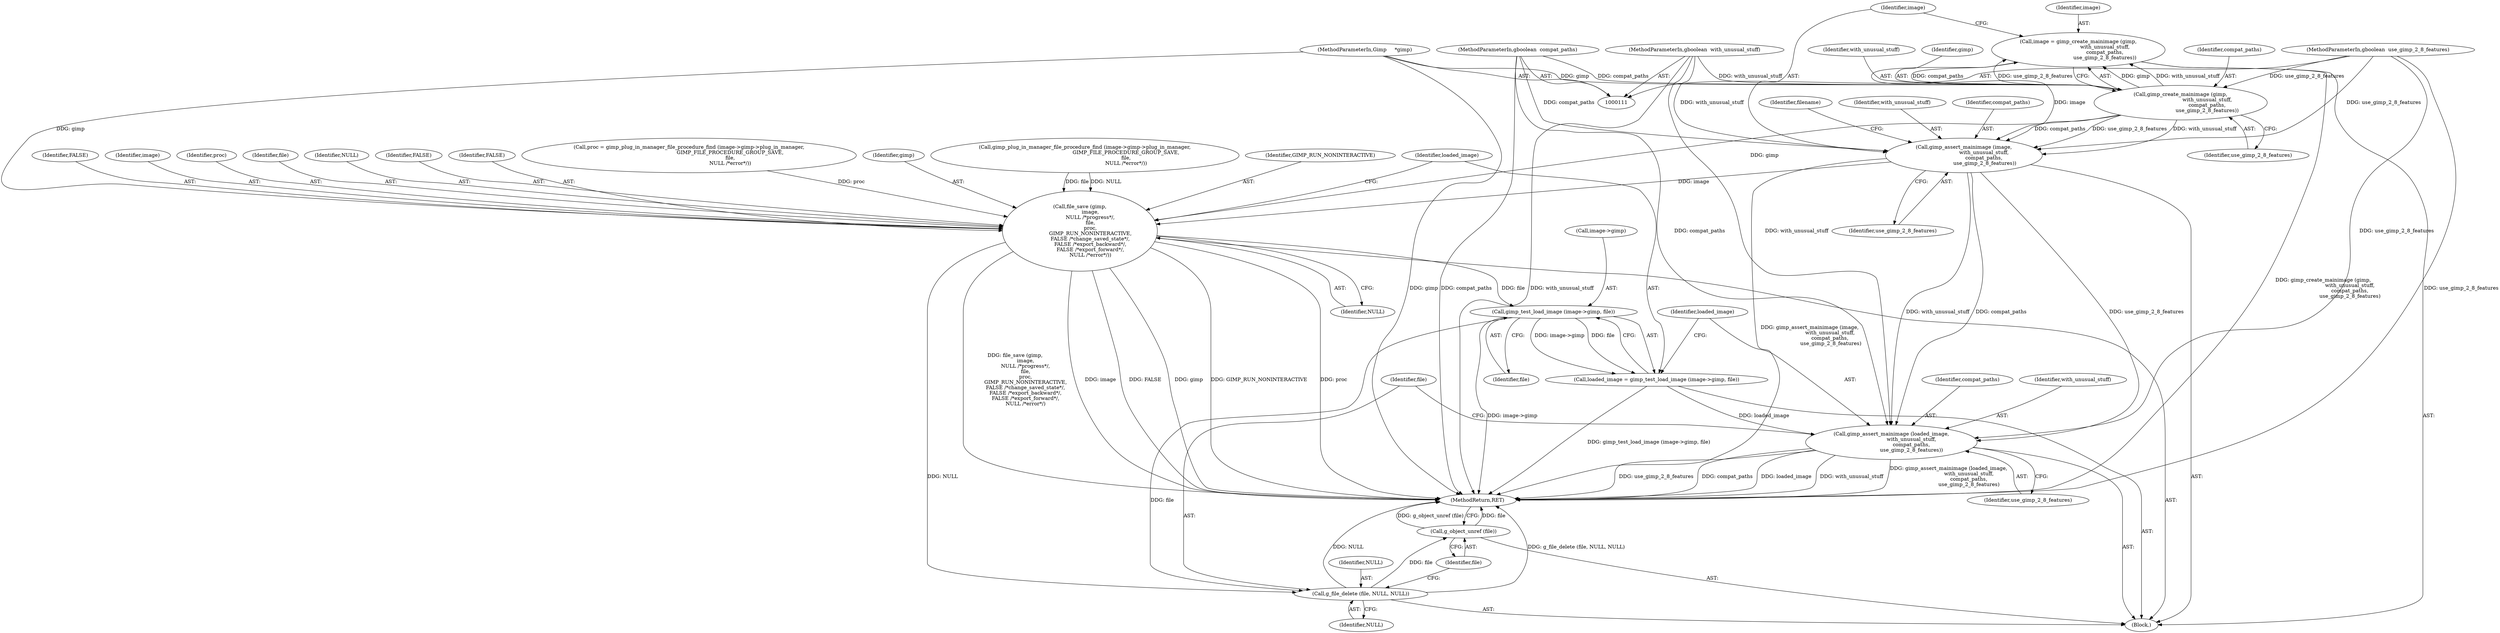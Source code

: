 digraph "0_gimp_c21eff4b031acb04fb4dfce8bd5fdfecc2b6524f@API" {
"1000122" [label="(Call,image = gimp_create_mainimage (gimp,\n                                 with_unusual_stuff,\n                                 compat_paths,\n                                 use_gimp_2_8_features))"];
"1000124" [label="(Call,gimp_create_mainimage (gimp,\n                                 with_unusual_stuff,\n                                 compat_paths,\n                                 use_gimp_2_8_features))"];
"1000112" [label="(MethodParameterIn,Gimp     *gimp)"];
"1000113" [label="(MethodParameterIn,gboolean  with_unusual_stuff)"];
"1000114" [label="(MethodParameterIn,gboolean  compat_paths)"];
"1000115" [label="(MethodParameterIn,gboolean  use_gimp_2_8_features)"];
"1000129" [label="(Call,gimp_assert_mainimage (image,\n                         with_unusual_stuff,\n                         compat_paths,\n                          use_gimp_2_8_features))"];
"1000157" [label="(Call,file_save (gimp,\n             image,\n             NULL /*progress*/,\n             file,\n             proc,\n             GIMP_RUN_NONINTERACTIVE,\n             FALSE /*change_saved_state*/,\n             FALSE /*export_backward*/,\n             FALSE /*export_forward*/,\n             NULL /*error*/))"];
"1000170" [label="(Call,gimp_test_load_image (image->gimp, file))"];
"1000168" [label="(Call,loaded_image = gimp_test_load_image (image->gimp, file))"];
"1000175" [label="(Call,gimp_assert_mainimage (loaded_image,\n                         with_unusual_stuff,\n                         compat_paths,\n                         use_gimp_2_8_features))"];
"1000180" [label="(Call,g_file_delete (file, NULL, NULL))"];
"1000184" [label="(Call,g_object_unref (file))"];
"1000168" [label="(Call,loaded_image = gimp_test_load_image (image->gimp, file))"];
"1000128" [label="(Identifier,use_gimp_2_8_features)"];
"1000135" [label="(Identifier,filename)"];
"1000148" [label="(Call,gimp_plug_in_manager_file_procedure_find (image->gimp->plug_in_manager,\n                                                   GIMP_FILE_PROCEDURE_GROUP_SAVE,\n                                                   file,\n                                                   NULL /*error*/))"];
"1000185" [label="(Identifier,file)"];
"1000112" [label="(MethodParameterIn,Gimp     *gimp)"];
"1000175" [label="(Call,gimp_assert_mainimage (loaded_image,\n                         with_unusual_stuff,\n                         compat_paths,\n                         use_gimp_2_8_features))"];
"1000176" [label="(Identifier,loaded_image)"];
"1000182" [label="(Identifier,NULL)"];
"1000163" [label="(Identifier,GIMP_RUN_NONINTERACTIVE)"];
"1000122" [label="(Call,image = gimp_create_mainimage (gimp,\n                                 with_unusual_stuff,\n                                 compat_paths,\n                                 use_gimp_2_8_features))"];
"1000169" [label="(Identifier,loaded_image)"];
"1000179" [label="(Identifier,use_gimp_2_8_features)"];
"1000113" [label="(MethodParameterIn,gboolean  with_unusual_stuff)"];
"1000174" [label="(Identifier,file)"];
"1000170" [label="(Call,gimp_test_load_image (image->gimp, file))"];
"1000166" [label="(Identifier,FALSE)"];
"1000171" [label="(Call,image->gimp)"];
"1000159" [label="(Identifier,image)"];
"1000162" [label="(Identifier,proc)"];
"1000178" [label="(Identifier,compat_paths)"];
"1000180" [label="(Call,g_file_delete (file, NULL, NULL))"];
"1000181" [label="(Identifier,file)"];
"1000161" [label="(Identifier,file)"];
"1000186" [label="(MethodReturn,RET)"];
"1000125" [label="(Identifier,gimp)"];
"1000177" [label="(Identifier,with_unusual_stuff)"];
"1000131" [label="(Identifier,with_unusual_stuff)"];
"1000116" [label="(Block,)"];
"1000160" [label="(Identifier,NULL)"];
"1000164" [label="(Identifier,FALSE)"];
"1000127" [label="(Identifier,compat_paths)"];
"1000132" [label="(Identifier,compat_paths)"];
"1000165" [label="(Identifier,FALSE)"];
"1000115" [label="(MethodParameterIn,gboolean  use_gimp_2_8_features)"];
"1000146" [label="(Call,proc = gimp_plug_in_manager_file_procedure_find (image->gimp->plug_in_manager,\n                                                   GIMP_FILE_PROCEDURE_GROUP_SAVE,\n                                                   file,\n                                                   NULL /*error*/))"];
"1000114" [label="(MethodParameterIn,gboolean  compat_paths)"];
"1000123" [label="(Identifier,image)"];
"1000133" [label="(Identifier,use_gimp_2_8_features)"];
"1000158" [label="(Identifier,gimp)"];
"1000184" [label="(Call,g_object_unref (file))"];
"1000130" [label="(Identifier,image)"];
"1000124" [label="(Call,gimp_create_mainimage (gimp,\n                                 with_unusual_stuff,\n                                 compat_paths,\n                                 use_gimp_2_8_features))"];
"1000129" [label="(Call,gimp_assert_mainimage (image,\n                         with_unusual_stuff,\n                         compat_paths,\n                          use_gimp_2_8_features))"];
"1000126" [label="(Identifier,with_unusual_stuff)"];
"1000157" [label="(Call,file_save (gimp,\n             image,\n             NULL /*progress*/,\n             file,\n             proc,\n             GIMP_RUN_NONINTERACTIVE,\n             FALSE /*change_saved_state*/,\n             FALSE /*export_backward*/,\n             FALSE /*export_forward*/,\n             NULL /*error*/))"];
"1000167" [label="(Identifier,NULL)"];
"1000183" [label="(Identifier,NULL)"];
"1000122" -> "1000116"  [label="AST: "];
"1000122" -> "1000124"  [label="CFG: "];
"1000123" -> "1000122"  [label="AST: "];
"1000124" -> "1000122"  [label="AST: "];
"1000130" -> "1000122"  [label="CFG: "];
"1000122" -> "1000186"  [label="DDG: gimp_create_mainimage (gimp,\n                                 with_unusual_stuff,\n                                 compat_paths,\n                                 use_gimp_2_8_features)"];
"1000124" -> "1000122"  [label="DDG: gimp"];
"1000124" -> "1000122"  [label="DDG: with_unusual_stuff"];
"1000124" -> "1000122"  [label="DDG: compat_paths"];
"1000124" -> "1000122"  [label="DDG: use_gimp_2_8_features"];
"1000122" -> "1000129"  [label="DDG: image"];
"1000124" -> "1000128"  [label="CFG: "];
"1000125" -> "1000124"  [label="AST: "];
"1000126" -> "1000124"  [label="AST: "];
"1000127" -> "1000124"  [label="AST: "];
"1000128" -> "1000124"  [label="AST: "];
"1000112" -> "1000124"  [label="DDG: gimp"];
"1000113" -> "1000124"  [label="DDG: with_unusual_stuff"];
"1000114" -> "1000124"  [label="DDG: compat_paths"];
"1000115" -> "1000124"  [label="DDG: use_gimp_2_8_features"];
"1000124" -> "1000129"  [label="DDG: with_unusual_stuff"];
"1000124" -> "1000129"  [label="DDG: compat_paths"];
"1000124" -> "1000129"  [label="DDG: use_gimp_2_8_features"];
"1000124" -> "1000157"  [label="DDG: gimp"];
"1000112" -> "1000111"  [label="AST: "];
"1000112" -> "1000186"  [label="DDG: gimp"];
"1000112" -> "1000157"  [label="DDG: gimp"];
"1000113" -> "1000111"  [label="AST: "];
"1000113" -> "1000186"  [label="DDG: with_unusual_stuff"];
"1000113" -> "1000129"  [label="DDG: with_unusual_stuff"];
"1000113" -> "1000175"  [label="DDG: with_unusual_stuff"];
"1000114" -> "1000111"  [label="AST: "];
"1000114" -> "1000186"  [label="DDG: compat_paths"];
"1000114" -> "1000129"  [label="DDG: compat_paths"];
"1000114" -> "1000175"  [label="DDG: compat_paths"];
"1000115" -> "1000111"  [label="AST: "];
"1000115" -> "1000186"  [label="DDG: use_gimp_2_8_features"];
"1000115" -> "1000129"  [label="DDG: use_gimp_2_8_features"];
"1000115" -> "1000175"  [label="DDG: use_gimp_2_8_features"];
"1000129" -> "1000116"  [label="AST: "];
"1000129" -> "1000133"  [label="CFG: "];
"1000130" -> "1000129"  [label="AST: "];
"1000131" -> "1000129"  [label="AST: "];
"1000132" -> "1000129"  [label="AST: "];
"1000133" -> "1000129"  [label="AST: "];
"1000135" -> "1000129"  [label="CFG: "];
"1000129" -> "1000186"  [label="DDG: gimp_assert_mainimage (image,\n                         with_unusual_stuff,\n                         compat_paths,\n                          use_gimp_2_8_features)"];
"1000129" -> "1000157"  [label="DDG: image"];
"1000129" -> "1000175"  [label="DDG: with_unusual_stuff"];
"1000129" -> "1000175"  [label="DDG: compat_paths"];
"1000129" -> "1000175"  [label="DDG: use_gimp_2_8_features"];
"1000157" -> "1000116"  [label="AST: "];
"1000157" -> "1000167"  [label="CFG: "];
"1000158" -> "1000157"  [label="AST: "];
"1000159" -> "1000157"  [label="AST: "];
"1000160" -> "1000157"  [label="AST: "];
"1000161" -> "1000157"  [label="AST: "];
"1000162" -> "1000157"  [label="AST: "];
"1000163" -> "1000157"  [label="AST: "];
"1000164" -> "1000157"  [label="AST: "];
"1000165" -> "1000157"  [label="AST: "];
"1000166" -> "1000157"  [label="AST: "];
"1000167" -> "1000157"  [label="AST: "];
"1000169" -> "1000157"  [label="CFG: "];
"1000157" -> "1000186"  [label="DDG: file_save (gimp,\n             image,\n             NULL /*progress*/,\n             file,\n             proc,\n             GIMP_RUN_NONINTERACTIVE,\n             FALSE /*change_saved_state*/,\n             FALSE /*export_backward*/,\n             FALSE /*export_forward*/,\n             NULL /*error*/)"];
"1000157" -> "1000186"  [label="DDG: image"];
"1000157" -> "1000186"  [label="DDG: FALSE"];
"1000157" -> "1000186"  [label="DDG: gimp"];
"1000157" -> "1000186"  [label="DDG: GIMP_RUN_NONINTERACTIVE"];
"1000157" -> "1000186"  [label="DDG: proc"];
"1000148" -> "1000157"  [label="DDG: NULL"];
"1000148" -> "1000157"  [label="DDG: file"];
"1000146" -> "1000157"  [label="DDG: proc"];
"1000157" -> "1000170"  [label="DDG: file"];
"1000157" -> "1000180"  [label="DDG: NULL"];
"1000170" -> "1000168"  [label="AST: "];
"1000170" -> "1000174"  [label="CFG: "];
"1000171" -> "1000170"  [label="AST: "];
"1000174" -> "1000170"  [label="AST: "];
"1000168" -> "1000170"  [label="CFG: "];
"1000170" -> "1000186"  [label="DDG: image->gimp"];
"1000170" -> "1000168"  [label="DDG: image->gimp"];
"1000170" -> "1000168"  [label="DDG: file"];
"1000170" -> "1000180"  [label="DDG: file"];
"1000168" -> "1000116"  [label="AST: "];
"1000169" -> "1000168"  [label="AST: "];
"1000176" -> "1000168"  [label="CFG: "];
"1000168" -> "1000186"  [label="DDG: gimp_test_load_image (image->gimp, file)"];
"1000168" -> "1000175"  [label="DDG: loaded_image"];
"1000175" -> "1000116"  [label="AST: "];
"1000175" -> "1000179"  [label="CFG: "];
"1000176" -> "1000175"  [label="AST: "];
"1000177" -> "1000175"  [label="AST: "];
"1000178" -> "1000175"  [label="AST: "];
"1000179" -> "1000175"  [label="AST: "];
"1000181" -> "1000175"  [label="CFG: "];
"1000175" -> "1000186"  [label="DDG: use_gimp_2_8_features"];
"1000175" -> "1000186"  [label="DDG: compat_paths"];
"1000175" -> "1000186"  [label="DDG: loaded_image"];
"1000175" -> "1000186"  [label="DDG: with_unusual_stuff"];
"1000175" -> "1000186"  [label="DDG: gimp_assert_mainimage (loaded_image,\n                         with_unusual_stuff,\n                         compat_paths,\n                         use_gimp_2_8_features)"];
"1000180" -> "1000116"  [label="AST: "];
"1000180" -> "1000183"  [label="CFG: "];
"1000181" -> "1000180"  [label="AST: "];
"1000182" -> "1000180"  [label="AST: "];
"1000183" -> "1000180"  [label="AST: "];
"1000185" -> "1000180"  [label="CFG: "];
"1000180" -> "1000186"  [label="DDG: NULL"];
"1000180" -> "1000186"  [label="DDG: g_file_delete (file, NULL, NULL)"];
"1000180" -> "1000184"  [label="DDG: file"];
"1000184" -> "1000116"  [label="AST: "];
"1000184" -> "1000185"  [label="CFG: "];
"1000185" -> "1000184"  [label="AST: "];
"1000186" -> "1000184"  [label="CFG: "];
"1000184" -> "1000186"  [label="DDG: file"];
"1000184" -> "1000186"  [label="DDG: g_object_unref (file)"];
}
